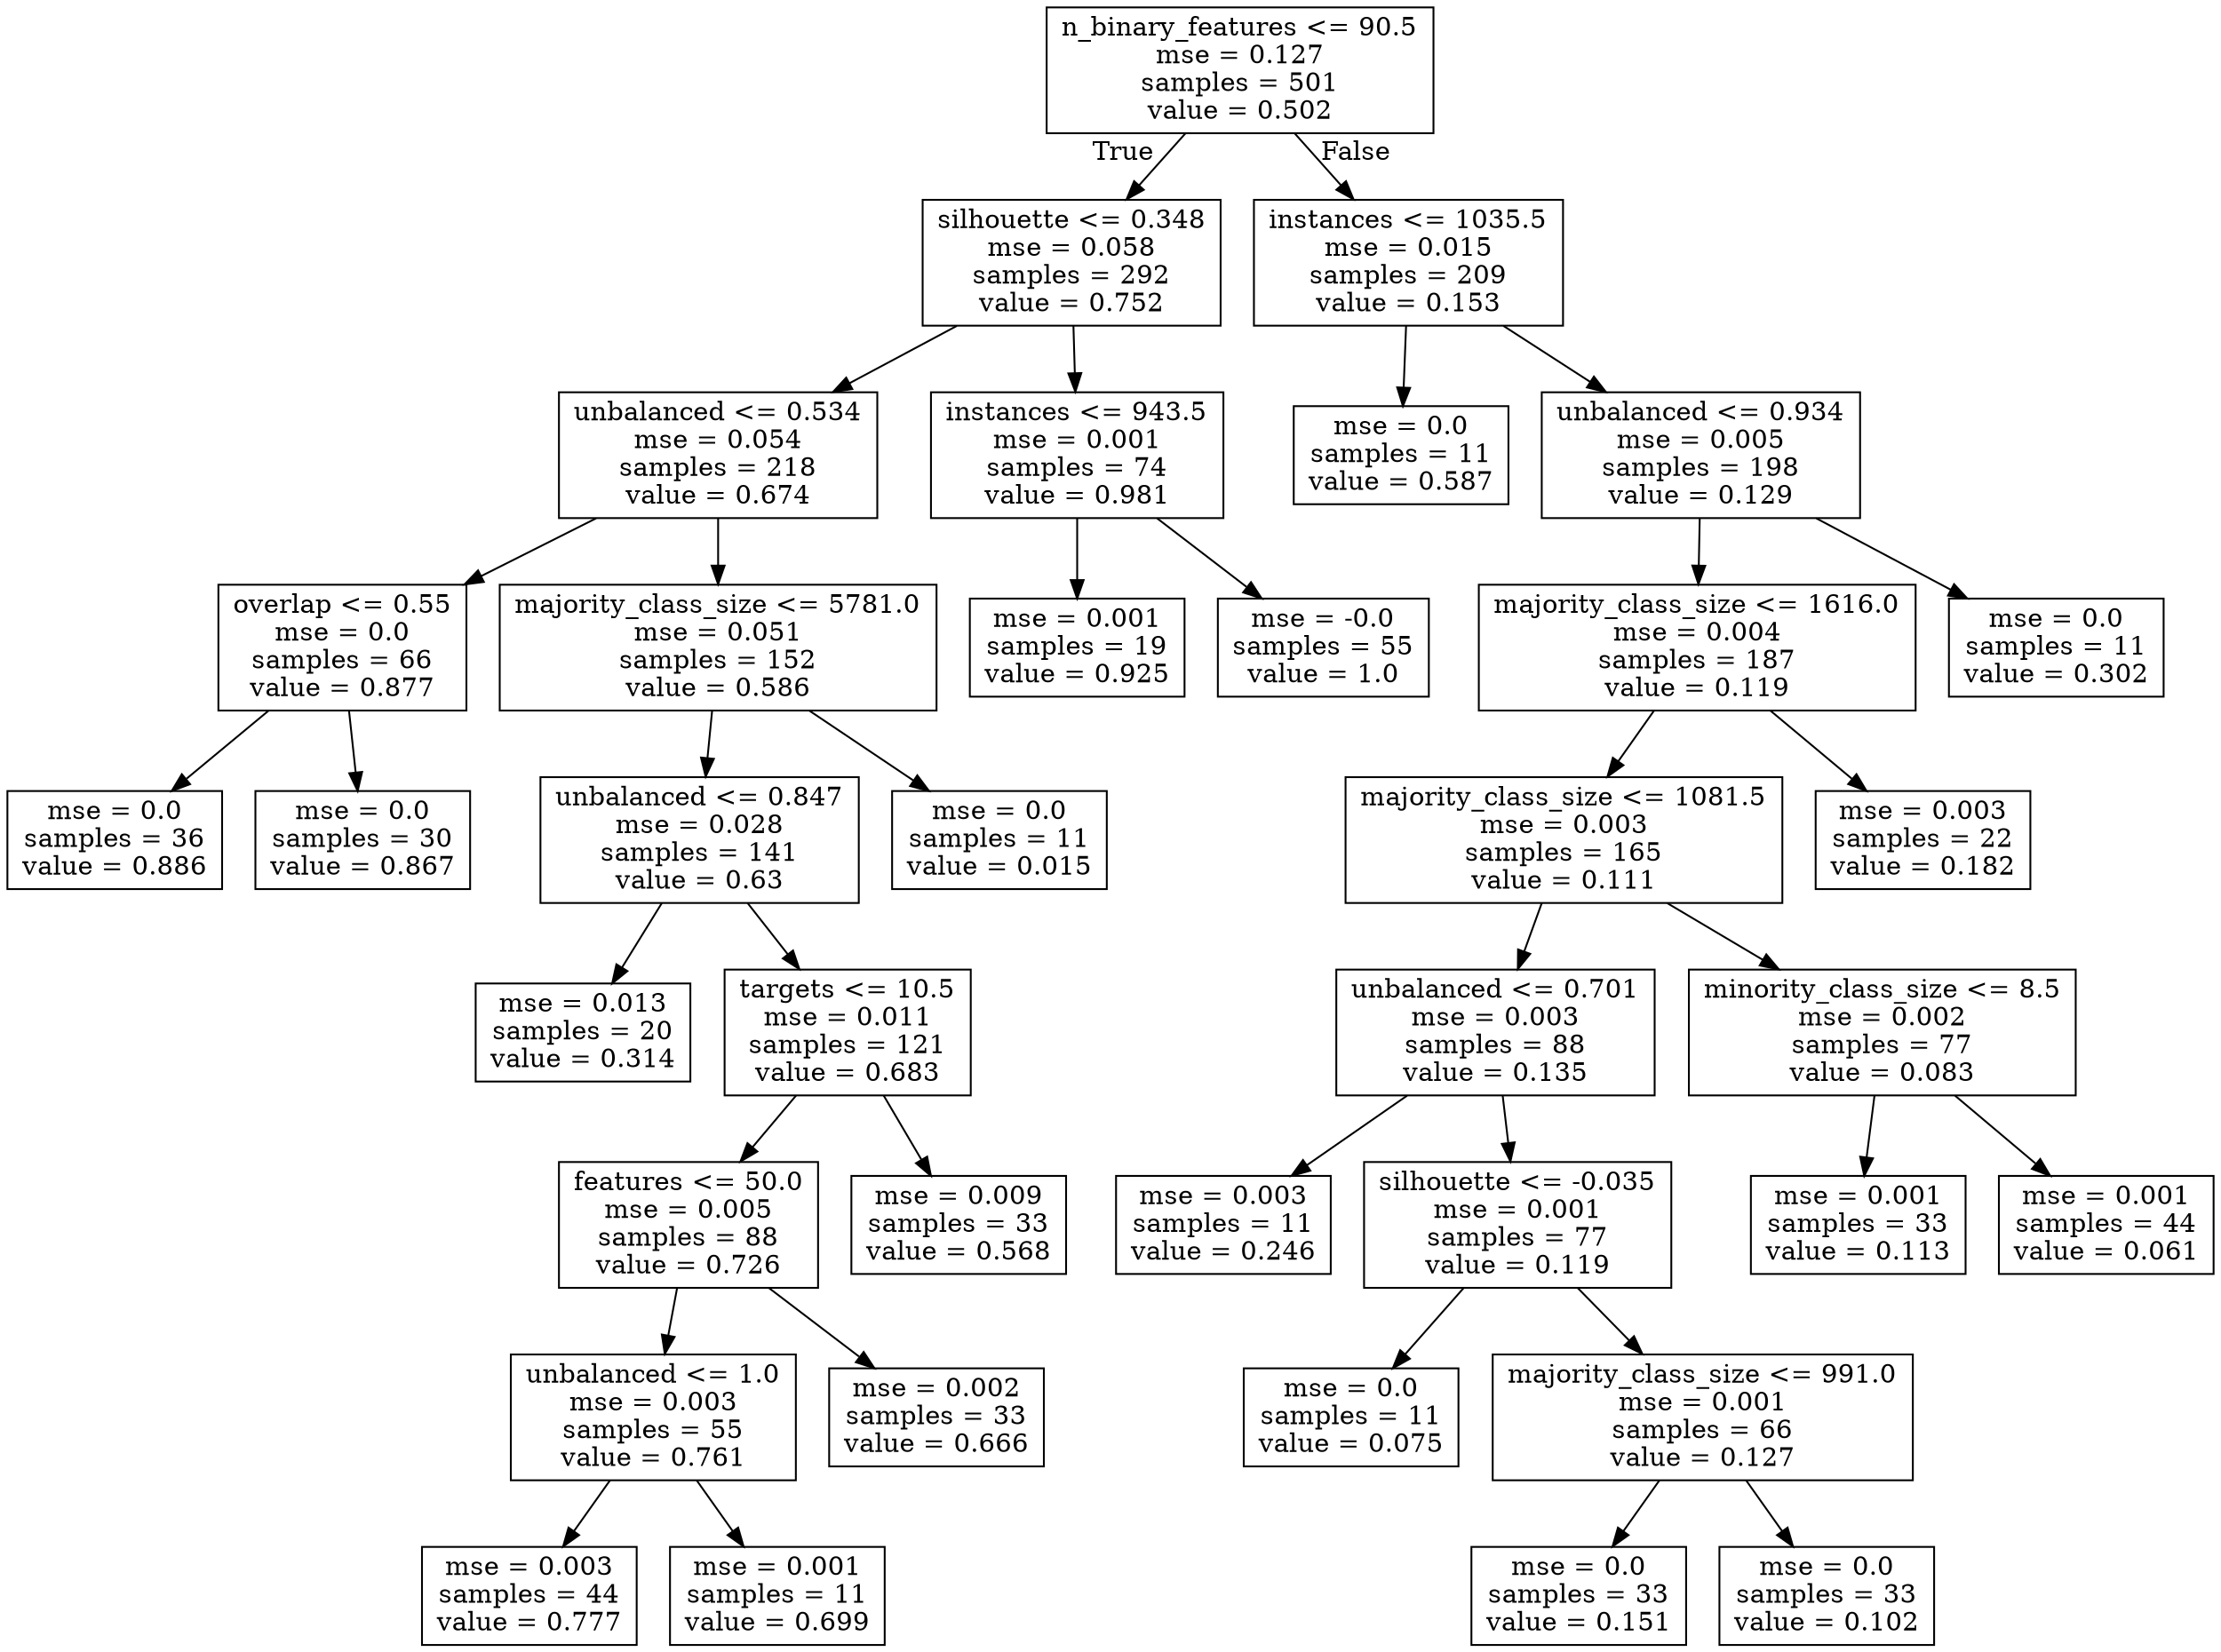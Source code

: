 digraph Tree {
node [shape=box] ;
0 [label="n_binary_features <= 90.5\nmse = 0.127\nsamples = 501\nvalue = 0.502"] ;
1 [label="silhouette <= 0.348\nmse = 0.058\nsamples = 292\nvalue = 0.752"] ;
0 -> 1 [labeldistance=2.5, labelangle=45, headlabel="True"] ;
2 [label="unbalanced <= 0.534\nmse = 0.054\nsamples = 218\nvalue = 0.674"] ;
1 -> 2 ;
3 [label="overlap <= 0.55\nmse = 0.0\nsamples = 66\nvalue = 0.877"] ;
2 -> 3 ;
4 [label="mse = 0.0\nsamples = 36\nvalue = 0.886"] ;
3 -> 4 ;
5 [label="mse = 0.0\nsamples = 30\nvalue = 0.867"] ;
3 -> 5 ;
6 [label="majority_class_size <= 5781.0\nmse = 0.051\nsamples = 152\nvalue = 0.586"] ;
2 -> 6 ;
7 [label="unbalanced <= 0.847\nmse = 0.028\nsamples = 141\nvalue = 0.63"] ;
6 -> 7 ;
8 [label="mse = 0.013\nsamples = 20\nvalue = 0.314"] ;
7 -> 8 ;
9 [label="targets <= 10.5\nmse = 0.011\nsamples = 121\nvalue = 0.683"] ;
7 -> 9 ;
10 [label="features <= 50.0\nmse = 0.005\nsamples = 88\nvalue = 0.726"] ;
9 -> 10 ;
11 [label="unbalanced <= 1.0\nmse = 0.003\nsamples = 55\nvalue = 0.761"] ;
10 -> 11 ;
12 [label="mse = 0.003\nsamples = 44\nvalue = 0.777"] ;
11 -> 12 ;
13 [label="mse = 0.001\nsamples = 11\nvalue = 0.699"] ;
11 -> 13 ;
14 [label="mse = 0.002\nsamples = 33\nvalue = 0.666"] ;
10 -> 14 ;
15 [label="mse = 0.009\nsamples = 33\nvalue = 0.568"] ;
9 -> 15 ;
16 [label="mse = 0.0\nsamples = 11\nvalue = 0.015"] ;
6 -> 16 ;
17 [label="instances <= 943.5\nmse = 0.001\nsamples = 74\nvalue = 0.981"] ;
1 -> 17 ;
18 [label="mse = 0.001\nsamples = 19\nvalue = 0.925"] ;
17 -> 18 ;
19 [label="mse = -0.0\nsamples = 55\nvalue = 1.0"] ;
17 -> 19 ;
20 [label="instances <= 1035.5\nmse = 0.015\nsamples = 209\nvalue = 0.153"] ;
0 -> 20 [labeldistance=2.5, labelangle=-45, headlabel="False"] ;
21 [label="mse = 0.0\nsamples = 11\nvalue = 0.587"] ;
20 -> 21 ;
22 [label="unbalanced <= 0.934\nmse = 0.005\nsamples = 198\nvalue = 0.129"] ;
20 -> 22 ;
23 [label="majority_class_size <= 1616.0\nmse = 0.004\nsamples = 187\nvalue = 0.119"] ;
22 -> 23 ;
24 [label="majority_class_size <= 1081.5\nmse = 0.003\nsamples = 165\nvalue = 0.111"] ;
23 -> 24 ;
25 [label="unbalanced <= 0.701\nmse = 0.003\nsamples = 88\nvalue = 0.135"] ;
24 -> 25 ;
26 [label="mse = 0.003\nsamples = 11\nvalue = 0.246"] ;
25 -> 26 ;
27 [label="silhouette <= -0.035\nmse = 0.001\nsamples = 77\nvalue = 0.119"] ;
25 -> 27 ;
28 [label="mse = 0.0\nsamples = 11\nvalue = 0.075"] ;
27 -> 28 ;
29 [label="majority_class_size <= 991.0\nmse = 0.001\nsamples = 66\nvalue = 0.127"] ;
27 -> 29 ;
30 [label="mse = 0.0\nsamples = 33\nvalue = 0.151"] ;
29 -> 30 ;
31 [label="mse = 0.0\nsamples = 33\nvalue = 0.102"] ;
29 -> 31 ;
32 [label="minority_class_size <= 8.5\nmse = 0.002\nsamples = 77\nvalue = 0.083"] ;
24 -> 32 ;
33 [label="mse = 0.001\nsamples = 33\nvalue = 0.113"] ;
32 -> 33 ;
34 [label="mse = 0.001\nsamples = 44\nvalue = 0.061"] ;
32 -> 34 ;
35 [label="mse = 0.003\nsamples = 22\nvalue = 0.182"] ;
23 -> 35 ;
36 [label="mse = 0.0\nsamples = 11\nvalue = 0.302"] ;
22 -> 36 ;
}